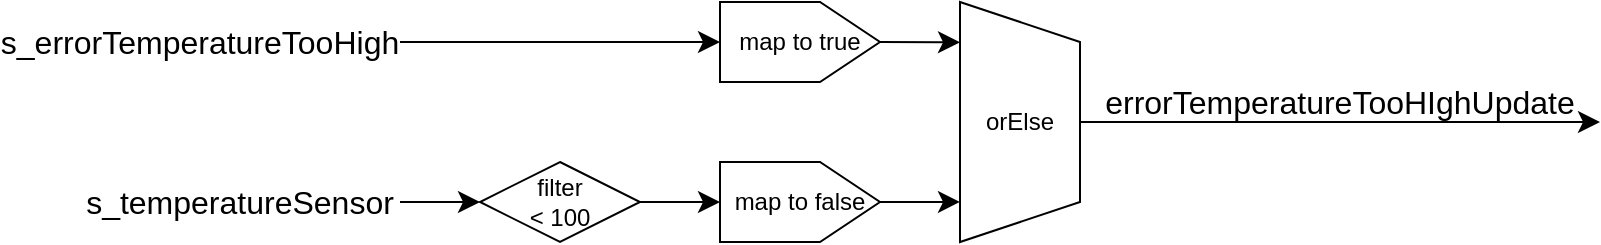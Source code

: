 <mxfile version="24.7.8">
  <diagram name="ページ1" id="xJlqjEtUXOLutWJMeis7">
    <mxGraphModel dx="1116" dy="1018" grid="1" gridSize="10" guides="1" tooltips="1" connect="1" arrows="1" fold="1" page="0" pageScale="1" pageWidth="827" pageHeight="1169" math="0" shadow="0">
      <root>
        <mxCell id="0" />
        <mxCell id="1" parent="0" />
        <mxCell id="Z2UqT53Wj53wZqYHNnAY-5" style="edgeStyle=none;curved=1;rounded=0;orthogonalLoop=1;jettySize=auto;html=1;entryX=0.5;entryY=0;entryDx=0;entryDy=0;fontSize=12;startSize=8;endSize=8;" edge="1" parent="1" source="Z2UqT53Wj53wZqYHNnAY-1" target="Z2UqT53Wj53wZqYHNnAY-3">
          <mxGeometry relative="1" as="geometry" />
        </mxCell>
        <mxCell id="Z2UqT53Wj53wZqYHNnAY-1" value="s_errorTemperatureTooHigh" style="text;html=1;align=center;verticalAlign=middle;whiteSpace=wrap;rounded=0;fontSize=16;" vertex="1" parent="1">
          <mxGeometry x="-40" y="90" width="200" height="20" as="geometry" />
        </mxCell>
        <mxCell id="Z2UqT53Wj53wZqYHNnAY-8" style="edgeStyle=none;curved=1;rounded=0;orthogonalLoop=1;jettySize=auto;html=1;entryX=0;entryY=0.5;entryDx=0;entryDy=0;fontSize=12;startSize=8;endSize=8;" edge="1" parent="1" source="Z2UqT53Wj53wZqYHNnAY-2" target="Z2UqT53Wj53wZqYHNnAY-7">
          <mxGeometry relative="1" as="geometry" />
        </mxCell>
        <mxCell id="Z2UqT53Wj53wZqYHNnAY-2" value="s_temperatureSensor" style="text;html=1;align=center;verticalAlign=middle;whiteSpace=wrap;rounded=0;fontSize=16;" vertex="1" parent="1">
          <mxGeometry y="170" width="160" height="20" as="geometry" />
        </mxCell>
        <mxCell id="Z2UqT53Wj53wZqYHNnAY-3" value="map to true" style="shape=offPageConnector;whiteSpace=wrap;html=1;direction=north;" vertex="1" parent="1">
          <mxGeometry x="320" y="80" width="80" height="40" as="geometry" />
        </mxCell>
        <mxCell id="Z2UqT53Wj53wZqYHNnAY-6" value="map to false" style="shape=offPageConnector;whiteSpace=wrap;html=1;direction=north;" vertex="1" parent="1">
          <mxGeometry x="320" y="160" width="80" height="40" as="geometry" />
        </mxCell>
        <mxCell id="Z2UqT53Wj53wZqYHNnAY-9" style="edgeStyle=none;curved=1;rounded=0;orthogonalLoop=1;jettySize=auto;html=1;entryX=0.5;entryY=0;entryDx=0;entryDy=0;fontSize=12;startSize=8;endSize=8;" edge="1" parent="1" source="Z2UqT53Wj53wZqYHNnAY-7" target="Z2UqT53Wj53wZqYHNnAY-6">
          <mxGeometry relative="1" as="geometry" />
        </mxCell>
        <mxCell id="Z2UqT53Wj53wZqYHNnAY-7" value="filter&lt;div&gt;&amp;lt; 100&lt;/div&gt;" style="rhombus;whiteSpace=wrap;html=1;" vertex="1" parent="1">
          <mxGeometry x="200" y="160" width="80" height="40" as="geometry" />
        </mxCell>
        <mxCell id="Z2UqT53Wj53wZqYHNnAY-14" style="edgeStyle=none;curved=1;rounded=0;orthogonalLoop=1;jettySize=auto;html=1;exitX=0.5;exitY=0;exitDx=0;exitDy=0;fontSize=12;startSize=8;endSize=8;" edge="1" parent="1" source="Z2UqT53Wj53wZqYHNnAY-10">
          <mxGeometry relative="1" as="geometry">
            <mxPoint x="760" y="140" as="targetPoint" />
          </mxGeometry>
        </mxCell>
        <mxCell id="Z2UqT53Wj53wZqYHNnAY-10" value="orElse" style="shape=trapezoid;perimeter=trapezoidPerimeter;whiteSpace=wrap;html=1;fixedSize=1;direction=south;" vertex="1" parent="1">
          <mxGeometry x="440" y="80" width="60" height="120" as="geometry" />
        </mxCell>
        <mxCell id="Z2UqT53Wj53wZqYHNnAY-12" style="edgeStyle=none;curved=1;rounded=0;orthogonalLoop=1;jettySize=auto;html=1;exitX=0.5;exitY=1;exitDx=0;exitDy=0;entryX=0.168;entryY=1;entryDx=0;entryDy=0;entryPerimeter=0;fontSize=12;startSize=8;endSize=8;" edge="1" parent="1" source="Z2UqT53Wj53wZqYHNnAY-3" target="Z2UqT53Wj53wZqYHNnAY-10">
          <mxGeometry relative="1" as="geometry" />
        </mxCell>
        <mxCell id="Z2UqT53Wj53wZqYHNnAY-13" style="edgeStyle=none;curved=1;rounded=0;orthogonalLoop=1;jettySize=auto;html=1;entryX=0.833;entryY=1;entryDx=0;entryDy=0;entryPerimeter=0;fontSize=12;startSize=8;endSize=8;" edge="1" parent="1" source="Z2UqT53Wj53wZqYHNnAY-6" target="Z2UqT53Wj53wZqYHNnAY-10">
          <mxGeometry relative="1" as="geometry" />
        </mxCell>
        <mxCell id="Z2UqT53Wj53wZqYHNnAY-15" value="errorTemperatureTooHIghUpdate" style="text;html=1;align=center;verticalAlign=middle;whiteSpace=wrap;rounded=0;fontSize=16;" vertex="1" parent="1">
          <mxGeometry x="510" y="120" width="240" height="20" as="geometry" />
        </mxCell>
      </root>
    </mxGraphModel>
  </diagram>
</mxfile>

